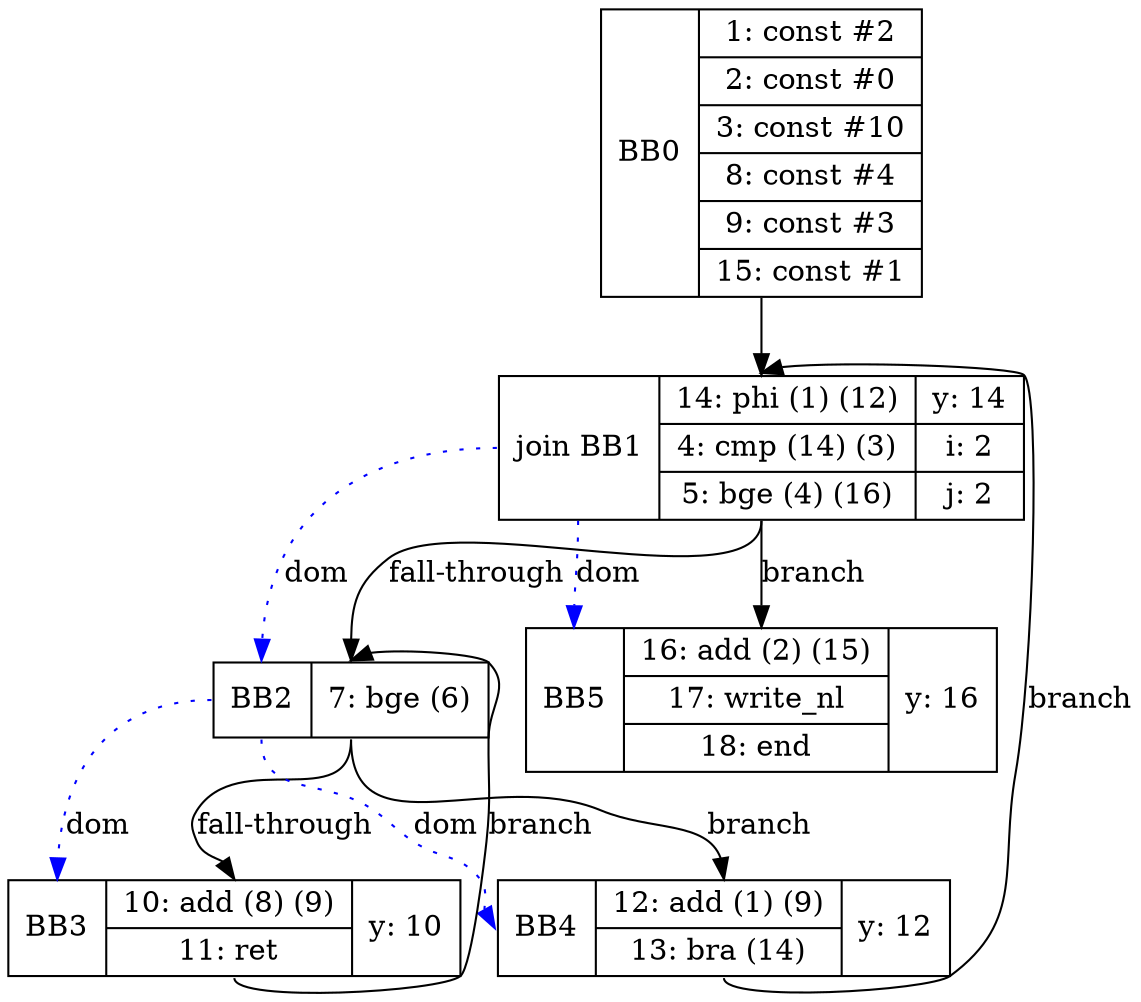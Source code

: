 digraph G {
bb0 [shape=record, label="<b>BB0 | {1: const #2|2: const #0|3: const #10|8: const #4|9: const #3|15: const #1}"];
bb1 [shape=record, label="<b>join BB1 | {14: phi (1) (12)|4: cmp (14) (3)|5: bge (4) (16)}| {y: 14 | i: 2 | j: 2}"];
bb2 [shape=record, label="<b>BB2 | {7: bge (6)}"];
bb3 [shape=record, label="<b>BB3 | {10: add (8) (9)|11: ret}| {y: 10}"];
bb4 [shape=record, label="<b>BB4 | {12: add (1) (9)|13: bra (14)}| {y: 12}"];
bb5 [shape=record, label="<b>BB5 | {16: add (2) (15)|17: write_nl|18: end}| {y: 16}"];
bb0:s -> bb1:n ;
bb4:s -> bb1:n [label="branch"];
bb1:s -> bb2:n [label="fall-through"];
bb3:s -> bb2:n [label="branch"];
bb2:s -> bb3:n [label="fall-through"];
bb2:s -> bb4:n [label="branch"];
bb1:s -> bb5:n [label="branch"];
bb1:b -> bb2:b [color=blue, style=dotted, label="dom"];
bb2:b -> bb3:b [color=blue, style=dotted, label="dom"];
bb2:b -> bb4:b [color=blue, style=dotted, label="dom"];
bb1:b -> bb5:b [color=blue, style=dotted, label="dom"];
}